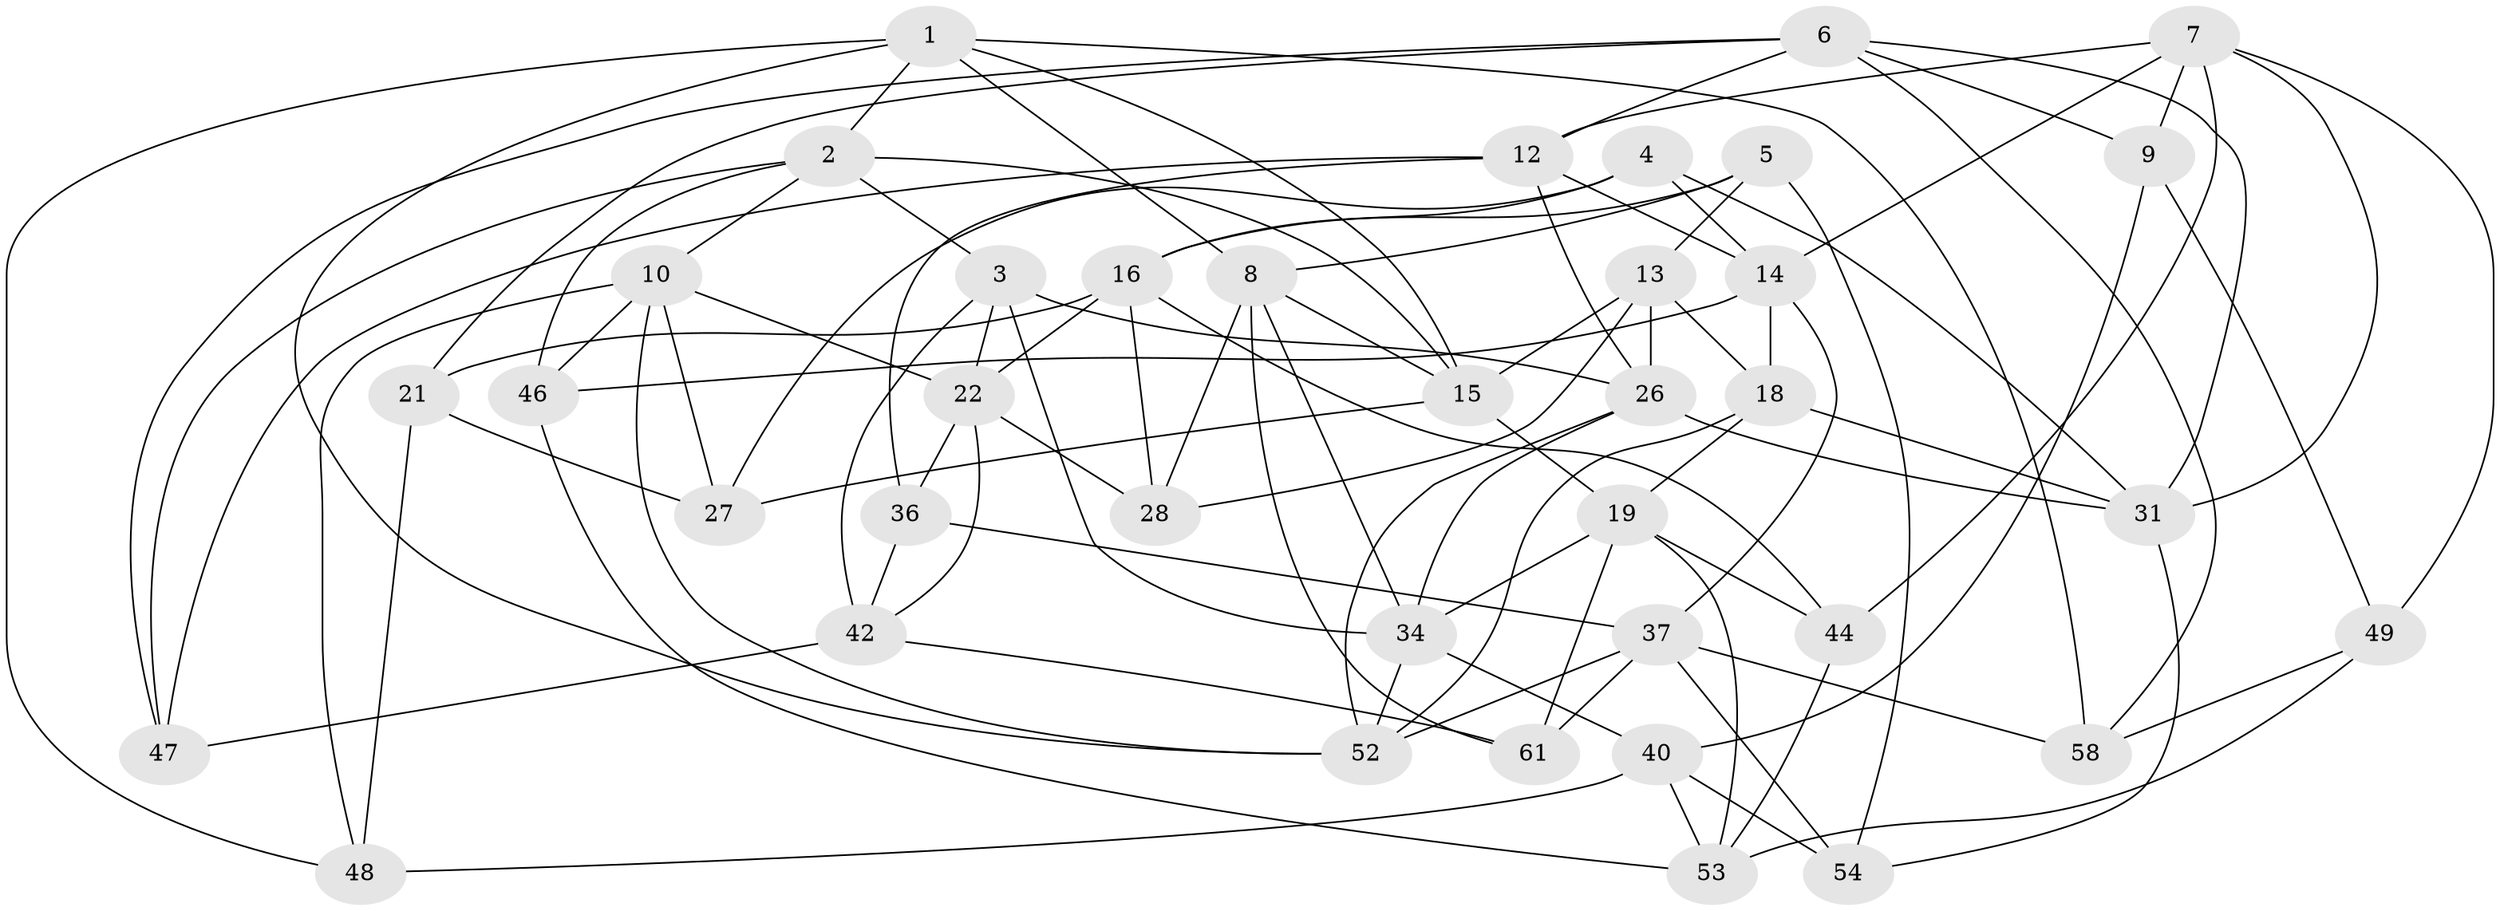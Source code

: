 // original degree distribution, {4: 1.0}
// Generated by graph-tools (version 1.1) at 2025/42/03/06/25 10:42:19]
// undirected, 38 vertices, 96 edges
graph export_dot {
graph [start="1"]
  node [color=gray90,style=filled];
  1 [super="+41"];
  2 [super="+24"];
  3 [super="+50"];
  4;
  5;
  6 [super="+17"];
  7 [super="+45"];
  8 [super="+20"];
  9;
  10 [super="+11"];
  12 [super="+30"];
  13 [super="+23"];
  14 [super="+51"];
  15 [super="+29"];
  16 [super="+57"];
  18 [super="+59"];
  19 [super="+25"];
  21;
  22 [super="+33"];
  26 [super="+35"];
  27;
  28;
  31 [super="+32"];
  34 [super="+39"];
  36;
  37 [super="+38"];
  40 [super="+43"];
  42 [super="+60"];
  44;
  46;
  47;
  48;
  49;
  52 [super="+56"];
  53 [super="+55"];
  54;
  58;
  61;
  1 -- 48;
  1 -- 8;
  1 -- 2;
  1 -- 58;
  1 -- 15;
  1 -- 52;
  2 -- 10;
  2 -- 3;
  2 -- 47;
  2 -- 46;
  2 -- 15;
  3 -- 22;
  3 -- 26;
  3 -- 42 [weight=2];
  3 -- 34;
  4 -- 27;
  4 -- 14;
  4 -- 16;
  4 -- 31;
  5 -- 54;
  5 -- 16;
  5 -- 8;
  5 -- 13;
  6 -- 58;
  6 -- 47;
  6 -- 9;
  6 -- 12;
  6 -- 21;
  6 -- 31;
  7 -- 44;
  7 -- 9;
  7 -- 49;
  7 -- 14;
  7 -- 31;
  7 -- 12;
  8 -- 61;
  8 -- 28;
  8 -- 34;
  8 -- 15;
  9 -- 40;
  9 -- 49;
  10 -- 46;
  10 -- 22;
  10 -- 27;
  10 -- 48;
  10 -- 52;
  12 -- 26;
  12 -- 14;
  12 -- 47;
  12 -- 36;
  13 -- 28;
  13 -- 18 [weight=2];
  13 -- 15;
  13 -- 26;
  14 -- 18;
  14 -- 37;
  14 -- 46;
  15 -- 19;
  15 -- 27;
  16 -- 21;
  16 -- 28;
  16 -- 44;
  16 -- 22;
  18 -- 19;
  18 -- 52;
  18 -- 31;
  19 -- 53;
  19 -- 61;
  19 -- 44;
  19 -- 34;
  21 -- 27;
  21 -- 48;
  22 -- 28;
  22 -- 36;
  22 -- 42;
  26 -- 34;
  26 -- 52;
  26 -- 31;
  31 -- 54;
  34 -- 40;
  34 -- 52;
  36 -- 37;
  36 -- 42;
  37 -- 61;
  37 -- 52;
  37 -- 54;
  37 -- 58;
  40 -- 48;
  40 -- 53 [weight=2];
  40 -- 54;
  42 -- 61;
  42 -- 47;
  44 -- 53;
  46 -- 53;
  49 -- 58;
  49 -- 53;
}
